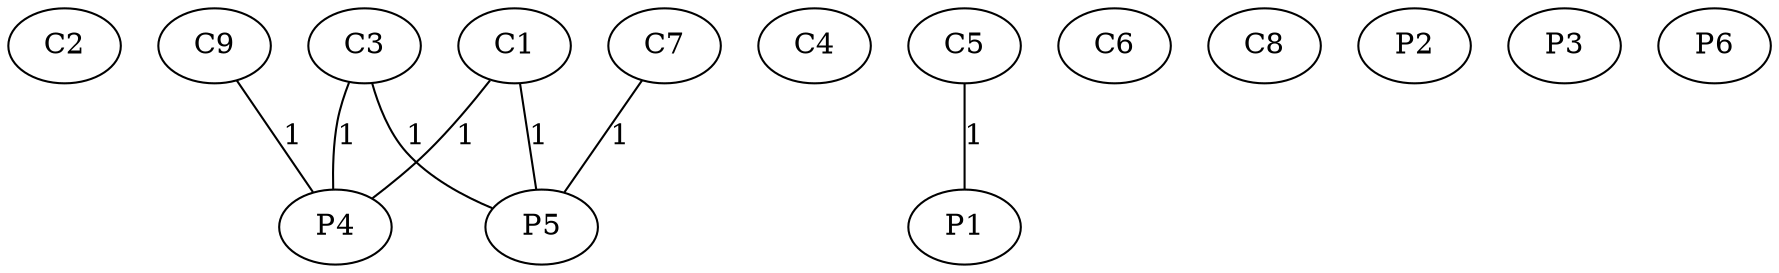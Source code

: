 graph "Grafo recomendacoes" {
	edge [label=0,
		weight=0
	];
	C2;
	C3 -- P4	 [label=1,
		weight=1];
	C3 -- P5	 [label=1,
		weight=1];
	C4;
	C5 -- P1	 [label=1,
		weight=1];
	C6;
	C7 -- P5	 [label=1,
		weight=1];
	C8;
	C9 -- P4	 [label=1,
		weight=1];
	C1 -- P4	 [label=1,
		weight=1];
	C1 -- P5	 [label=1,
		weight=1];
	P2;
	P3;
	P6;
}
